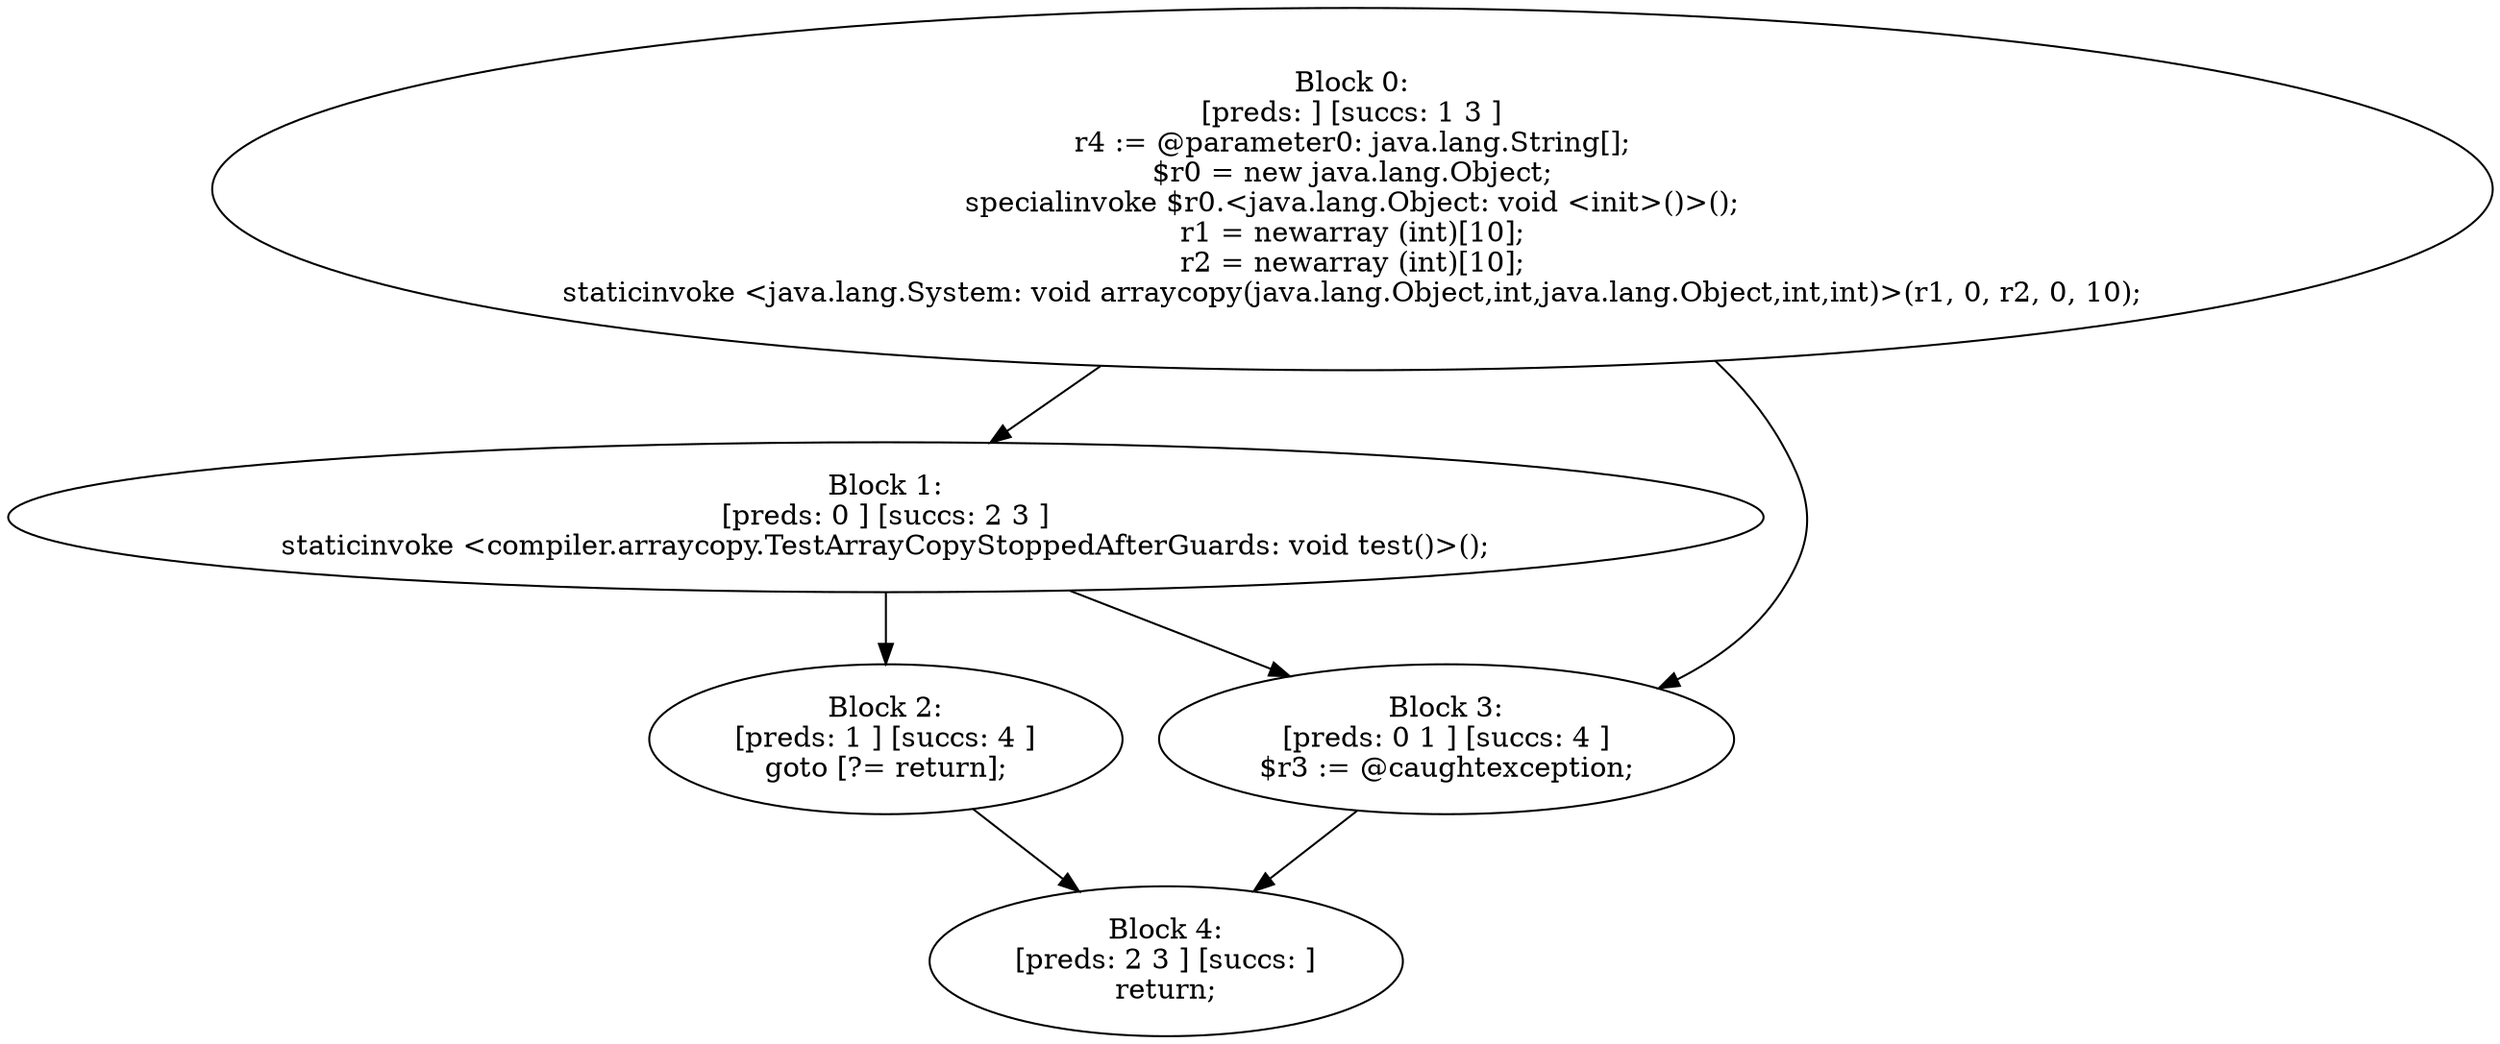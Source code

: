 digraph "unitGraph" {
    "Block 0:
[preds: ] [succs: 1 3 ]
r4 := @parameter0: java.lang.String[];
$r0 = new java.lang.Object;
specialinvoke $r0.<java.lang.Object: void <init>()>();
r1 = newarray (int)[10];
r2 = newarray (int)[10];
staticinvoke <java.lang.System: void arraycopy(java.lang.Object,int,java.lang.Object,int,int)>(r1, 0, r2, 0, 10);
"
    "Block 1:
[preds: 0 ] [succs: 2 3 ]
staticinvoke <compiler.arraycopy.TestArrayCopyStoppedAfterGuards: void test()>();
"
    "Block 2:
[preds: 1 ] [succs: 4 ]
goto [?= return];
"
    "Block 3:
[preds: 0 1 ] [succs: 4 ]
$r3 := @caughtexception;
"
    "Block 4:
[preds: 2 3 ] [succs: ]
return;
"
    "Block 0:
[preds: ] [succs: 1 3 ]
r4 := @parameter0: java.lang.String[];
$r0 = new java.lang.Object;
specialinvoke $r0.<java.lang.Object: void <init>()>();
r1 = newarray (int)[10];
r2 = newarray (int)[10];
staticinvoke <java.lang.System: void arraycopy(java.lang.Object,int,java.lang.Object,int,int)>(r1, 0, r2, 0, 10);
"->"Block 1:
[preds: 0 ] [succs: 2 3 ]
staticinvoke <compiler.arraycopy.TestArrayCopyStoppedAfterGuards: void test()>();
";
    "Block 0:
[preds: ] [succs: 1 3 ]
r4 := @parameter0: java.lang.String[];
$r0 = new java.lang.Object;
specialinvoke $r0.<java.lang.Object: void <init>()>();
r1 = newarray (int)[10];
r2 = newarray (int)[10];
staticinvoke <java.lang.System: void arraycopy(java.lang.Object,int,java.lang.Object,int,int)>(r1, 0, r2, 0, 10);
"->"Block 3:
[preds: 0 1 ] [succs: 4 ]
$r3 := @caughtexception;
";
    "Block 1:
[preds: 0 ] [succs: 2 3 ]
staticinvoke <compiler.arraycopy.TestArrayCopyStoppedAfterGuards: void test()>();
"->"Block 2:
[preds: 1 ] [succs: 4 ]
goto [?= return];
";
    "Block 1:
[preds: 0 ] [succs: 2 3 ]
staticinvoke <compiler.arraycopy.TestArrayCopyStoppedAfterGuards: void test()>();
"->"Block 3:
[preds: 0 1 ] [succs: 4 ]
$r3 := @caughtexception;
";
    "Block 2:
[preds: 1 ] [succs: 4 ]
goto [?= return];
"->"Block 4:
[preds: 2 3 ] [succs: ]
return;
";
    "Block 3:
[preds: 0 1 ] [succs: 4 ]
$r3 := @caughtexception;
"->"Block 4:
[preds: 2 3 ] [succs: ]
return;
";
}
